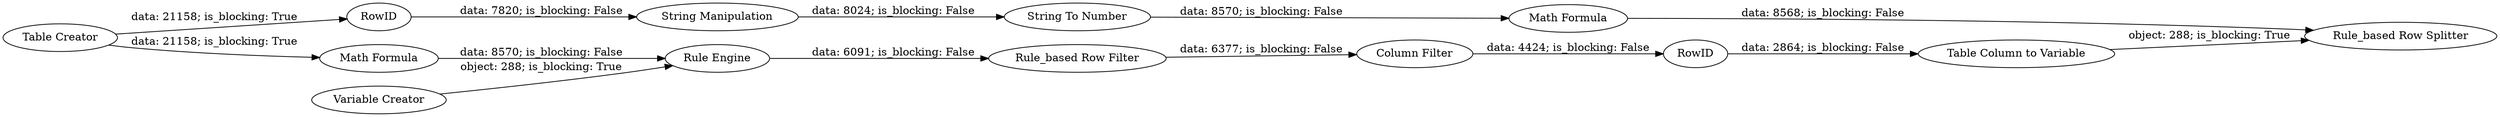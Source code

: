 digraph {
	"5105755047016102914_157" [label="Rule Engine"]
	"5105755047016102914_171" [label="Rule_based Row Splitter"]
	"5105755047016102914_141" [label="Variable Creator"]
	"1432148054903006658_300" [label="String To Number"]
	"1432148054903006658_172" [label=RowID]
	"5105755047016102914_168" [label=RowID]
	"5105755047016102914_174" [label="Math Formula"]
	"1432148054903006658_299" [label="String Manipulation"]
	"5105755047016102914_169" [label="Column Filter"]
	"5105755047016102914_166" [label="Rule_based Row Filter"]
	"1432148054903006658_301" [label="Math Formula"]
	"5105755047016102914_154" [label="Table Creator"]
	"5105755047016102914_170" [label="Table Column to Variable"]
	"5105755047016102914_154" -> "1432148054903006658_172" [label="data: 21158; is_blocking: True"]
	"5105755047016102914_170" -> "5105755047016102914_171" [label="object: 288; is_blocking: True"]
	"1432148054903006658_300" -> "1432148054903006658_301" [label="data: 8570; is_blocking: False"]
	"5105755047016102914_141" -> "5105755047016102914_157" [label="object: 288; is_blocking: True"]
	"1432148054903006658_172" -> "1432148054903006658_299" [label="data: 7820; is_blocking: False"]
	"5105755047016102914_166" -> "5105755047016102914_169" [label="data: 6377; is_blocking: False"]
	"1432148054903006658_301" -> "5105755047016102914_171" [label="data: 8568; is_blocking: False"]
	"1432148054903006658_299" -> "1432148054903006658_300" [label="data: 8024; is_blocking: False"]
	"5105755047016102914_157" -> "5105755047016102914_166" [label="data: 6091; is_blocking: False"]
	"5105755047016102914_154" -> "5105755047016102914_174" [label="data: 21158; is_blocking: True"]
	"5105755047016102914_169" -> "5105755047016102914_168" [label="data: 4424; is_blocking: False"]
	"5105755047016102914_174" -> "5105755047016102914_157" [label="data: 8570; is_blocking: False"]
	"5105755047016102914_168" -> "5105755047016102914_170" [label="data: 2864; is_blocking: False"]
	rankdir=LR
}
